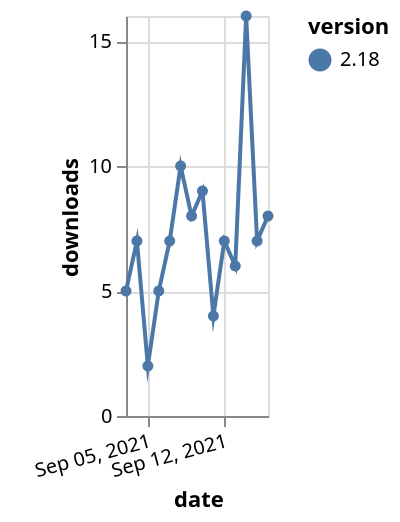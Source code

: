 {"$schema": "https://vega.github.io/schema/vega-lite/v5.json", "description": "A simple bar chart with embedded data.", "data": {"values": [{"date": "2021-09-03", "total": 9132, "delta": 5, "version": "2.18"}, {"date": "2021-09-04", "total": 9139, "delta": 7, "version": "2.18"}, {"date": "2021-09-05", "total": 9141, "delta": 2, "version": "2.18"}, {"date": "2021-09-06", "total": 9146, "delta": 5, "version": "2.18"}, {"date": "2021-09-07", "total": 9153, "delta": 7, "version": "2.18"}, {"date": "2021-09-08", "total": 9163, "delta": 10, "version": "2.18"}, {"date": "2021-09-09", "total": 9171, "delta": 8, "version": "2.18"}, {"date": "2021-09-10", "total": 9180, "delta": 9, "version": "2.18"}, {"date": "2021-09-11", "total": 9184, "delta": 4, "version": "2.18"}, {"date": "2021-09-12", "total": 9191, "delta": 7, "version": "2.18"}, {"date": "2021-09-13", "total": 9197, "delta": 6, "version": "2.18"}, {"date": "2021-09-14", "total": 9213, "delta": 16, "version": "2.18"}, {"date": "2021-09-15", "total": 9220, "delta": 7, "version": "2.18"}, {"date": "2021-09-16", "total": 9228, "delta": 8, "version": "2.18"}]}, "width": "container", "mark": {"type": "line", "point": {"filled": true}}, "encoding": {"x": {"field": "date", "type": "temporal", "timeUnit": "yearmonthdate", "title": "date", "axis": {"labelAngle": -15}}, "y": {"field": "delta", "type": "quantitative", "title": "downloads"}, "color": {"field": "version", "type": "nominal"}, "tooltip": {"field": "delta"}}}